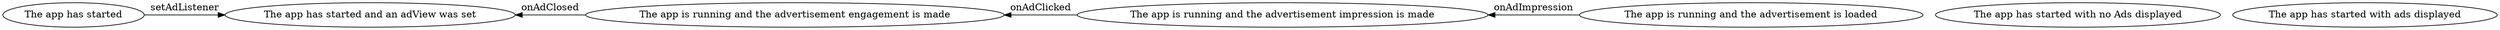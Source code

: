 digraph G {
	appstarted [label="The app has started" pos="0,5!"]
	appstarted_adview_set [label="The app has started and an adView was set" pos="0,4!"]
	appstarted_no_ads [label="The app has started with no Ads displayed" pos="0,3!"]
	apprunning_ad_loaded [label="The app is running and the advertisement is loaded" pos="0,2!"]
	appstarted_with_ads [label="The app has started with ads displayed" pos="0,1!"]
	apprunning_ad_impression [label="The app is running and the advertisement impression is made" pos="10,0!"]
	apprunning_ad_engagement [label="The app is running and the advertisement engagement is made" pos="10,2!"]
	appstarted -> appstarted_adview_set [label=setAdListener constraint=false]
	apprunning_ad_loaded -> apprunning_ad_impression [label=onAdImpression constraint=false]
	apprunning_ad_impression -> apprunning_ad_engagement [label=onAdClicked constraint=false]
	apprunning_ad_engagement -> appstarted_adview_set [label=onAdClosed constraint=false]
}
